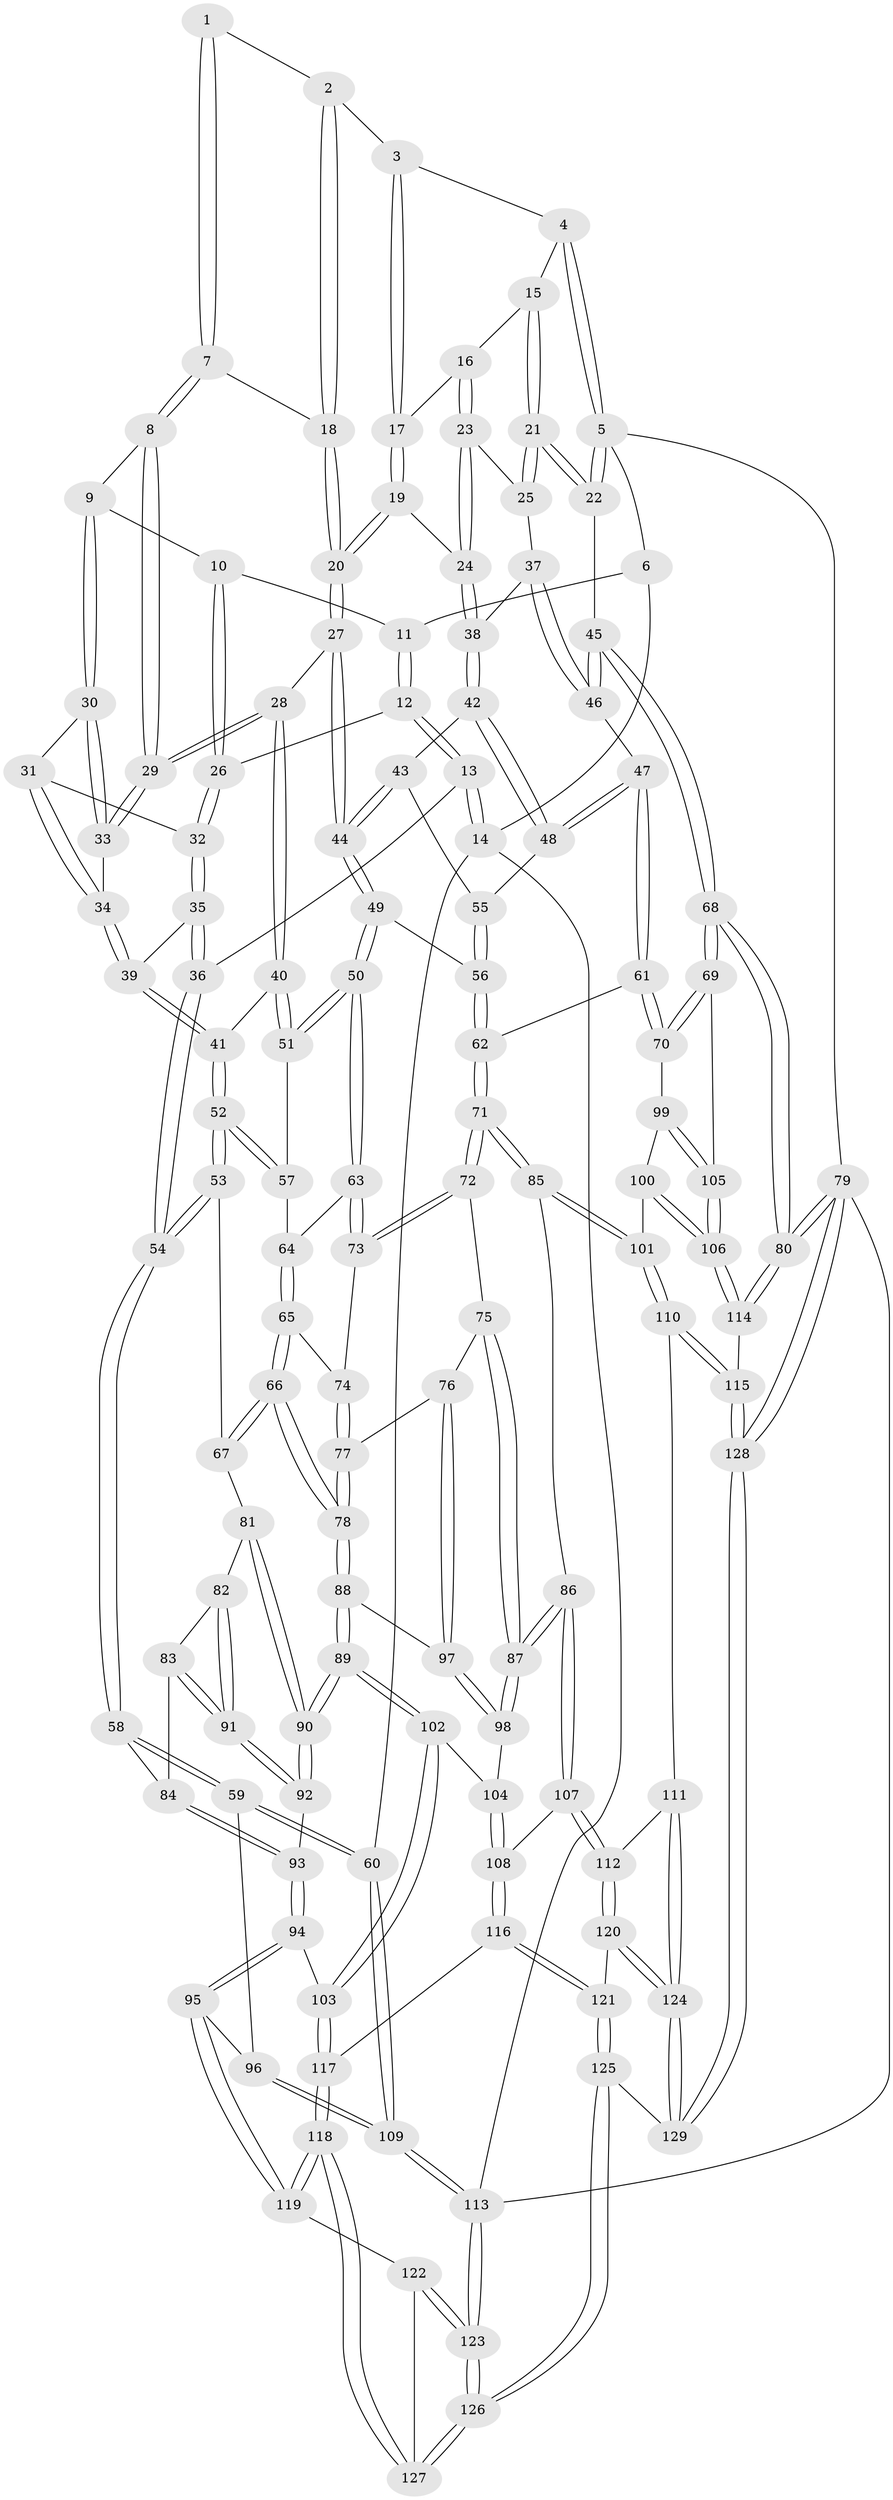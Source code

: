 // Generated by graph-tools (version 1.1) at 2025/38/03/09/25 02:38:26]
// undirected, 129 vertices, 319 edges
graph export_dot {
graph [start="1"]
  node [color=gray90,style=filled];
  1 [pos="+0.4453859976997442+0"];
  2 [pos="+0.6423645647720172+0"];
  3 [pos="+0.6671041397705954+0"];
  4 [pos="+0.737218299015219+0"];
  5 [pos="+1+0"];
  6 [pos="+0.2042741013881846+0"];
  7 [pos="+0.41727779594875725+0.03733840548950574"];
  8 [pos="+0.35587295909930505+0.11416985694924822"];
  9 [pos="+0.34545503855552157+0.11157238011758071"];
  10 [pos="+0.28434393972924243+0.05838323009570238"];
  11 [pos="+0.2042831818790087+0"];
  12 [pos="+0.0825992582906506+0.13292758091774465"];
  13 [pos="+0+0.1854570356853297"];
  14 [pos="+0+0.15968995214422668"];
  15 [pos="+0.8578944759489894+0.05225973735456597"];
  16 [pos="+0.8244768529227695+0.07463750789980088"];
  17 [pos="+0.7806988545390138+0.0451037021971268"];
  18 [pos="+0.5999005573863748+0.07592654887932343"];
  19 [pos="+0.6689830256853657+0.18050391304187663"];
  20 [pos="+0.6071002021091987+0.18187575846384263"];
  21 [pos="+1+0.0634762451272457"];
  22 [pos="+1+0.01770625394404309"];
  23 [pos="+0.8126120726386261+0.15444572252925146"];
  24 [pos="+0.6812300746807877+0.18220297510540023"];
  25 [pos="+0.8750036946587018+0.1833514665424016"];
  26 [pos="+0.13470573973856045+0.14787112580694545"];
  27 [pos="+0.5670636100699662+0.23365005291066848"];
  28 [pos="+0.5169068663400029+0.24646136233146992"];
  29 [pos="+0.4428188832662232+0.20183052153126796"];
  30 [pos="+0.273823706543119+0.1912552166040782"];
  31 [pos="+0.2544615030756943+0.20335529696670382"];
  32 [pos="+0.19437416091707102+0.2143425039087672"];
  33 [pos="+0.32733254393538963+0.24494202579779925"];
  34 [pos="+0.29954005210376616+0.2749808453132806"];
  35 [pos="+0.1945102826077064+0.22976650671661533"];
  36 [pos="+0.1140671270222851+0.3688015450812962"];
  37 [pos="+0.8606077694464981+0.2736167581312288"];
  38 [pos="+0.8199508771003956+0.30390369022240904"];
  39 [pos="+0.28429406522641654+0.34254972151440405"];
  40 [pos="+0.4819885631940875+0.2945340933324327"];
  41 [pos="+0.28836244319246435+0.36051232501194097"];
  42 [pos="+0.8192633325948699+0.30646626895187207"];
  43 [pos="+0.6278138996260025+0.32425203962574883"];
  44 [pos="+0.6201631281834794+0.31960112560642895"];
  45 [pos="+1+0.38683607620190313"];
  46 [pos="+1+0.39431738816228334"];
  47 [pos="+0.8354360420382428+0.4861048781523942"];
  48 [pos="+0.808599339351518+0.4357187626782143"];
  49 [pos="+0.5896934558704925+0.5265128926973424"];
  50 [pos="+0.5456415898650673+0.5394438008706"];
  51 [pos="+0.4692688648868994+0.3772667517050778"];
  52 [pos="+0.21970218280334836+0.4889591327310521"];
  53 [pos="+0.21674676494249132+0.49063022974629134"];
  54 [pos="+0.16626621176715567+0.5030775622755937"];
  55 [pos="+0.685829622845859+0.3687830123005384"];
  56 [pos="+0.654302216442681+0.543735301035512"];
  57 [pos="+0.3599822381379021+0.49685499330704647"];
  58 [pos="+0.1544939876774295+0.5152929868422681"];
  59 [pos="+0.01628064775373957+0.588890849932031"];
  60 [pos="+0+0.5915599668509944"];
  61 [pos="+0.7931982396692469+0.573317225245459"];
  62 [pos="+0.7563612875084126+0.5838658719070939"];
  63 [pos="+0.5410444995870357+0.5435651692848665"];
  64 [pos="+0.3808501795025159+0.510455054347497"];
  65 [pos="+0.41305813383761913+0.6328627923110981"];
  66 [pos="+0.3952567749126721+0.6589924719319806"];
  67 [pos="+0.3471041513157984+0.647652690630031"];
  68 [pos="+1+0.7678103514881526"];
  69 [pos="+1+0.750527119657099"];
  70 [pos="+0.8058585839362695+0.5885038247888656"];
  71 [pos="+0.6881836889216735+0.6890966355103588"];
  72 [pos="+0.5805567827736762+0.6684399139749618"];
  73 [pos="+0.5268859084065116+0.5884881234318656"];
  74 [pos="+0.5247369352787087+0.5907747497346807"];
  75 [pos="+0.5791813044188447+0.6713099770960669"];
  76 [pos="+0.5130979209964476+0.6989569154278854"];
  77 [pos="+0.4998993587490835+0.6747743412804939"];
  78 [pos="+0.4148941192951711+0.7105602360821903"];
  79 [pos="+1+1"];
  80 [pos="+1+0.9031286192988179"];
  81 [pos="+0.3218125364574605+0.6794292735341275"];
  82 [pos="+0.31176811788619635+0.684662140226966"];
  83 [pos="+0.2699339728052229+0.6638154327473443"];
  84 [pos="+0.1842265742987081+0.5778174462895153"];
  85 [pos="+0.6740785750884954+0.7667022407128875"];
  86 [pos="+0.5643264195229781+0.7815842226145141"];
  87 [pos="+0.5472506465068303+0.7649575092609856"];
  88 [pos="+0.41237444382978167+0.7474467636315199"];
  89 [pos="+0.38259005631920406+0.7916209411952079"];
  90 [pos="+0.3562939990621968+0.7698006306504004"];
  91 [pos="+0.28307784731947716+0.7214695745510464"];
  92 [pos="+0.27928164858083515+0.7290434811526255"];
  93 [pos="+0.23659170500000445+0.7398830845790996"];
  94 [pos="+0.20560182806591845+0.7994526247522908"];
  95 [pos="+0.15575206284502632+0.841938161179961"];
  96 [pos="+0.08958497636179372+0.7448371703484653"];
  97 [pos="+0.5342335994907976+0.7569695609525516"];
  98 [pos="+0.5452771617134022+0.7641242638017889"];
  99 [pos="+0.8277582736935987+0.7643062671036049"];
  100 [pos="+0.8219364877926348+0.7718910922209903"];
  101 [pos="+0.6903755919897231+0.7911266165944282"];
  102 [pos="+0.3804941882285513+0.810348366497754"];
  103 [pos="+0.3804524017626662+0.8105493744395442"];
  104 [pos="+0.48856653825761304+0.8011972090725332"];
  105 [pos="+0.9706244434652965+0.7847751047091592"];
  106 [pos="+0.8257180773173812+0.9056797726557987"];
  107 [pos="+0.5475187960014243+0.8499389174168568"];
  108 [pos="+0.47184245665033936+0.8742923453823169"];
  109 [pos="+0+1"];
  110 [pos="+0.7071823678016164+0.8977751882780501"];
  111 [pos="+0.6296766563115502+0.9117289905845599"];
  112 [pos="+0.5897336573556076+0.9060712491028919"];
  113 [pos="+0+1"];
  114 [pos="+0.8171881549642555+0.9245238584196672"];
  115 [pos="+0.7810409542951706+0.961946810174612"];
  116 [pos="+0.4268609856627759+0.893911873251264"];
  117 [pos="+0.3898490172785899+0.8799523338050406"];
  118 [pos="+0.31721540375325985+0.9401708890651133"];
  119 [pos="+0.15484319563832455+0.854147530059295"];
  120 [pos="+0.5423699752517175+0.96166542574059"];
  121 [pos="+0.46328567223663575+0.944943529071832"];
  122 [pos="+0.11835880211390888+0.8985485362602208"];
  123 [pos="+0+1"];
  124 [pos="+0.5887423354671993+1"];
  125 [pos="+0.4320078169599199+1"];
  126 [pos="+0.3002722995868907+1"];
  127 [pos="+0.3044312544365583+1"];
  128 [pos="+0.8096787334063729+1"];
  129 [pos="+0.6106151953499288+1"];
  1 -- 2;
  1 -- 7;
  1 -- 7;
  2 -- 3;
  2 -- 18;
  2 -- 18;
  3 -- 4;
  3 -- 17;
  3 -- 17;
  4 -- 5;
  4 -- 5;
  4 -- 15;
  5 -- 6;
  5 -- 22;
  5 -- 22;
  5 -- 79;
  6 -- 11;
  6 -- 14;
  7 -- 8;
  7 -- 8;
  7 -- 18;
  8 -- 9;
  8 -- 29;
  8 -- 29;
  9 -- 10;
  9 -- 30;
  9 -- 30;
  10 -- 11;
  10 -- 26;
  10 -- 26;
  11 -- 12;
  11 -- 12;
  12 -- 13;
  12 -- 13;
  12 -- 26;
  13 -- 14;
  13 -- 14;
  13 -- 36;
  14 -- 60;
  14 -- 113;
  15 -- 16;
  15 -- 21;
  15 -- 21;
  16 -- 17;
  16 -- 23;
  16 -- 23;
  17 -- 19;
  17 -- 19;
  18 -- 20;
  18 -- 20;
  19 -- 20;
  19 -- 20;
  19 -- 24;
  20 -- 27;
  20 -- 27;
  21 -- 22;
  21 -- 22;
  21 -- 25;
  21 -- 25;
  22 -- 45;
  23 -- 24;
  23 -- 24;
  23 -- 25;
  24 -- 38;
  24 -- 38;
  25 -- 37;
  26 -- 32;
  26 -- 32;
  27 -- 28;
  27 -- 44;
  27 -- 44;
  28 -- 29;
  28 -- 29;
  28 -- 40;
  28 -- 40;
  29 -- 33;
  29 -- 33;
  30 -- 31;
  30 -- 33;
  30 -- 33;
  31 -- 32;
  31 -- 34;
  31 -- 34;
  32 -- 35;
  32 -- 35;
  33 -- 34;
  34 -- 39;
  34 -- 39;
  35 -- 36;
  35 -- 36;
  35 -- 39;
  36 -- 54;
  36 -- 54;
  37 -- 38;
  37 -- 46;
  37 -- 46;
  38 -- 42;
  38 -- 42;
  39 -- 41;
  39 -- 41;
  40 -- 41;
  40 -- 51;
  40 -- 51;
  41 -- 52;
  41 -- 52;
  42 -- 43;
  42 -- 48;
  42 -- 48;
  43 -- 44;
  43 -- 44;
  43 -- 55;
  44 -- 49;
  44 -- 49;
  45 -- 46;
  45 -- 46;
  45 -- 68;
  45 -- 68;
  46 -- 47;
  47 -- 48;
  47 -- 48;
  47 -- 61;
  47 -- 61;
  48 -- 55;
  49 -- 50;
  49 -- 50;
  49 -- 56;
  50 -- 51;
  50 -- 51;
  50 -- 63;
  50 -- 63;
  51 -- 57;
  52 -- 53;
  52 -- 53;
  52 -- 57;
  52 -- 57;
  53 -- 54;
  53 -- 54;
  53 -- 67;
  54 -- 58;
  54 -- 58;
  55 -- 56;
  55 -- 56;
  56 -- 62;
  56 -- 62;
  57 -- 64;
  58 -- 59;
  58 -- 59;
  58 -- 84;
  59 -- 60;
  59 -- 60;
  59 -- 96;
  60 -- 109;
  60 -- 109;
  61 -- 62;
  61 -- 70;
  61 -- 70;
  62 -- 71;
  62 -- 71;
  63 -- 64;
  63 -- 73;
  63 -- 73;
  64 -- 65;
  64 -- 65;
  65 -- 66;
  65 -- 66;
  65 -- 74;
  66 -- 67;
  66 -- 67;
  66 -- 78;
  66 -- 78;
  67 -- 81;
  68 -- 69;
  68 -- 69;
  68 -- 80;
  68 -- 80;
  69 -- 70;
  69 -- 70;
  69 -- 105;
  70 -- 99;
  71 -- 72;
  71 -- 72;
  71 -- 85;
  71 -- 85;
  72 -- 73;
  72 -- 73;
  72 -- 75;
  73 -- 74;
  74 -- 77;
  74 -- 77;
  75 -- 76;
  75 -- 87;
  75 -- 87;
  76 -- 77;
  76 -- 97;
  76 -- 97;
  77 -- 78;
  77 -- 78;
  78 -- 88;
  78 -- 88;
  79 -- 80;
  79 -- 80;
  79 -- 128;
  79 -- 128;
  79 -- 113;
  80 -- 114;
  80 -- 114;
  81 -- 82;
  81 -- 90;
  81 -- 90;
  82 -- 83;
  82 -- 91;
  82 -- 91;
  83 -- 84;
  83 -- 91;
  83 -- 91;
  84 -- 93;
  84 -- 93;
  85 -- 86;
  85 -- 101;
  85 -- 101;
  86 -- 87;
  86 -- 87;
  86 -- 107;
  86 -- 107;
  87 -- 98;
  87 -- 98;
  88 -- 89;
  88 -- 89;
  88 -- 97;
  89 -- 90;
  89 -- 90;
  89 -- 102;
  89 -- 102;
  90 -- 92;
  90 -- 92;
  91 -- 92;
  91 -- 92;
  92 -- 93;
  93 -- 94;
  93 -- 94;
  94 -- 95;
  94 -- 95;
  94 -- 103;
  95 -- 96;
  95 -- 119;
  95 -- 119;
  96 -- 109;
  96 -- 109;
  97 -- 98;
  97 -- 98;
  98 -- 104;
  99 -- 100;
  99 -- 105;
  99 -- 105;
  100 -- 101;
  100 -- 106;
  100 -- 106;
  101 -- 110;
  101 -- 110;
  102 -- 103;
  102 -- 103;
  102 -- 104;
  103 -- 117;
  103 -- 117;
  104 -- 108;
  104 -- 108;
  105 -- 106;
  105 -- 106;
  106 -- 114;
  106 -- 114;
  107 -- 108;
  107 -- 112;
  107 -- 112;
  108 -- 116;
  108 -- 116;
  109 -- 113;
  109 -- 113;
  110 -- 111;
  110 -- 115;
  110 -- 115;
  111 -- 112;
  111 -- 124;
  111 -- 124;
  112 -- 120;
  112 -- 120;
  113 -- 123;
  113 -- 123;
  114 -- 115;
  115 -- 128;
  115 -- 128;
  116 -- 117;
  116 -- 121;
  116 -- 121;
  117 -- 118;
  117 -- 118;
  118 -- 119;
  118 -- 119;
  118 -- 127;
  118 -- 127;
  119 -- 122;
  120 -- 121;
  120 -- 124;
  120 -- 124;
  121 -- 125;
  121 -- 125;
  122 -- 123;
  122 -- 123;
  122 -- 127;
  123 -- 126;
  123 -- 126;
  124 -- 129;
  124 -- 129;
  125 -- 126;
  125 -- 126;
  125 -- 129;
  126 -- 127;
  126 -- 127;
  128 -- 129;
  128 -- 129;
}

